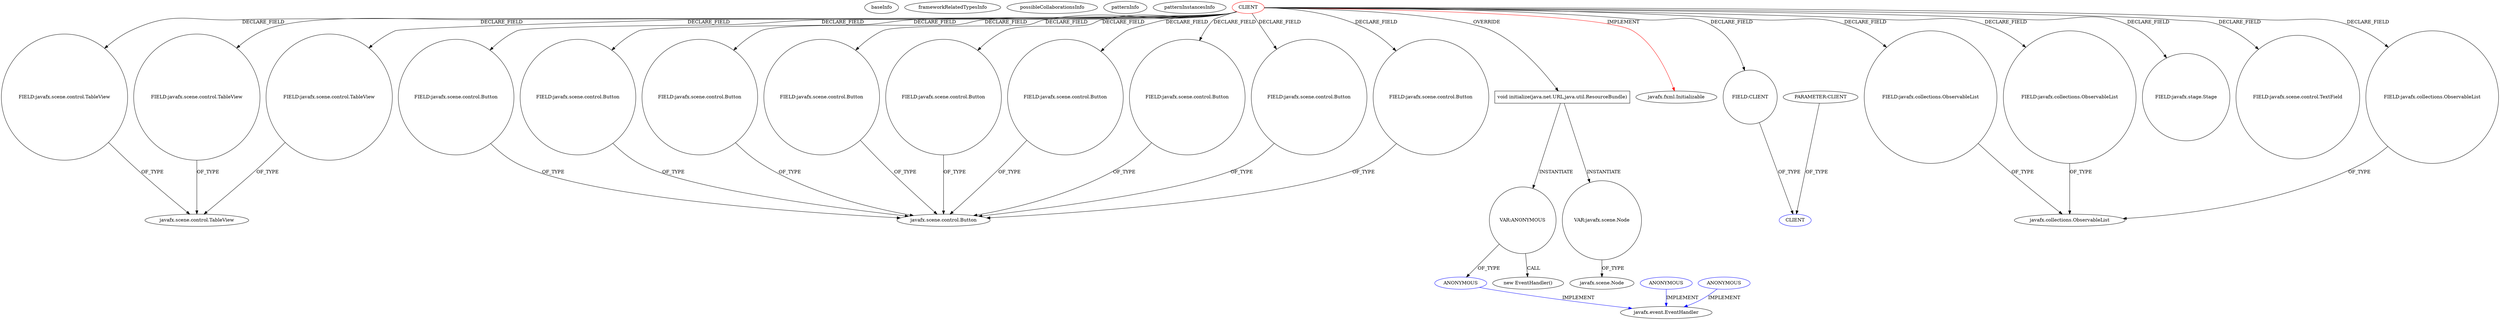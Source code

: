 digraph {
baseInfo[graphId=520,category="pattern",isAnonymous=false,possibleRelation=true]
frameworkRelatedTypesInfo[0="javafx.fxml.Initializable"]
possibleCollaborationsInfo[0="520~INSTANTIATION-OVERRIDING_METHOD_DECLARATION-~javafx.fxml.Initializable ~javafx.event.EventHandler ~false~true"]
patternInfo[frequency=2.0,patternRootClient=0]
patternInstancesInfo[0="diogocs1-FPessoais~/diogocs1-FPessoais/FPessoais-master/FinancasPessoais/src/app/controllers/HomeController.java~HomeController~2490",1="bianconejo-CEFX~/bianconejo-CEFX/CEFX-master/src/cefx/CEPrincipalController.java~CEPrincipalController~2114"]
72[label="javafx.scene.control.TableView",vertexType="FRAMEWORK_CLASS_TYPE",isFrameworkType=false]
75[label="FIELD:javafx.scene.control.TableView",vertexType="FIELD_DECLARATION",isFrameworkType=false,shape=circle]
71[label="FIELD:javafx.scene.control.TableView",vertexType="FIELD_DECLARATION",isFrameworkType=false,shape=circle]
73[label="FIELD:javafx.scene.control.TableView",vertexType="FIELD_DECLARATION",isFrameworkType=false,shape=circle]
0[label="CLIENT",vertexType="ROOT_CLIENT_CLASS_DECLARATION",isFrameworkType=false,color=red]
51[label="FIELD:javafx.scene.control.Button",vertexType="FIELD_DECLARATION",isFrameworkType=false,shape=circle]
24[label="FIELD:javafx.scene.control.Button",vertexType="FIELD_DECLARATION",isFrameworkType=false,shape=circle]
26[label="FIELD:javafx.scene.control.Button",vertexType="FIELD_DECLARATION",isFrameworkType=false,shape=circle]
10[label="FIELD:javafx.scene.control.Button",vertexType="FIELD_DECLARATION",isFrameworkType=false,shape=circle]
61[label="FIELD:javafx.scene.control.Button",vertexType="FIELD_DECLARATION",isFrameworkType=false,shape=circle]
4[label="FIELD:javafx.scene.control.Button",vertexType="FIELD_DECLARATION",isFrameworkType=false,shape=circle]
8[label="FIELD:javafx.scene.control.Button",vertexType="FIELD_DECLARATION",isFrameworkType=false,shape=circle]
6[label="FIELD:javafx.scene.control.Button",vertexType="FIELD_DECLARATION",isFrameworkType=false,shape=circle]
12[label="FIELD:javafx.scene.control.Button",vertexType="FIELD_DECLARATION",isFrameworkType=false,shape=circle]
48[label="FIELD:CLIENT",vertexType="FIELD_DECLARATION",isFrameworkType=false,shape=circle]
1[label="javafx.fxml.Initializable",vertexType="FRAMEWORK_INTERFACE_TYPE",isFrameworkType=false]
81[label="void initialize(java.net.URL,java.util.ResourceBundle)",vertexType="OVERRIDING_METHOD_DECLARATION",isFrameworkType=false,shape=box]
46[label="FIELD:javafx.collections.ObservableList",vertexType="FIELD_DECLARATION",isFrameworkType=false,shape=circle]
43[label="javafx.collections.ObservableList",vertexType="FRAMEWORK_INTERFACE_TYPE",isFrameworkType=false]
42[label="FIELD:javafx.collections.ObservableList",vertexType="FIELD_DECLARATION",isFrameworkType=false,shape=circle]
44[label="FIELD:javafx.collections.ObservableList",vertexType="FIELD_DECLARATION",isFrameworkType=false,shape=circle]
57[label="FIELD:javafx.stage.Stage",vertexType="FIELD_DECLARATION",isFrameworkType=false,shape=circle]
5[label="javafx.scene.control.Button",vertexType="FRAMEWORK_CLASS_TYPE",isFrameworkType=false]
77[label="FIELD:javafx.scene.control.TextField",vertexType="FIELD_DECLARATION",isFrameworkType=false,shape=circle]
49[label="CLIENT",vertexType="REFERENCE_CLIENT_CLASS_DECLARATION",isFrameworkType=false,color=blue]
503[label="PARAMETER:CLIENT",vertexType="PARAMETER_DECLARATION",isFrameworkType=false]
124[label="VAR:javafx.scene.Node",vertexType="VARIABLE_EXPRESION",isFrameworkType=false,shape=circle]
126[label="javafx.scene.Node",vertexType="FRAMEWORK_CLASS_TYPE",isFrameworkType=false]
269[label="VAR:ANONYMOUS",vertexType="VARIABLE_EXPRESION",isFrameworkType=false,shape=circle]
270[label="ANONYMOUS",vertexType="REFERENCE_ANONYMOUS_DECLARATION",isFrameworkType=false,color=blue]
268[label="new EventHandler()",vertexType="CONSTRUCTOR_CALL",isFrameworkType=false]
133[label="javafx.event.EventHandler",vertexType="FRAMEWORK_INTERFACE_TYPE",isFrameworkType=false]
388[label="ANONYMOUS",vertexType="REFERENCE_ANONYMOUS_DECLARATION",isFrameworkType=false,color=blue]
239[label="ANONYMOUS",vertexType="REFERENCE_ANONYMOUS_DECLARATION",isFrameworkType=false,color=blue]
26->5[label="OF_TYPE"]
124->126[label="OF_TYPE"]
71->72[label="OF_TYPE"]
0->24[label="DECLARE_FIELD"]
0->12[label="DECLARE_FIELD"]
0->61[label="DECLARE_FIELD"]
10->5[label="OF_TYPE"]
44->43[label="OF_TYPE"]
0->71[label="DECLARE_FIELD"]
0->73[label="DECLARE_FIELD"]
388->133[label="IMPLEMENT",color=blue]
0->57[label="DECLARE_FIELD"]
6->5[label="OF_TYPE"]
0->81[label="OVERRIDE"]
48->49[label="OF_TYPE"]
270->133[label="IMPLEMENT",color=blue]
239->133[label="IMPLEMENT",color=blue]
269->268[label="CALL"]
0->1[label="IMPLEMENT",color=red]
81->124[label="INSTANTIATE"]
51->5[label="OF_TYPE"]
12->5[label="OF_TYPE"]
42->43[label="OF_TYPE"]
0->4[label="DECLARE_FIELD"]
0->44[label="DECLARE_FIELD"]
0->51[label="DECLARE_FIELD"]
0->42[label="DECLARE_FIELD"]
269->270[label="OF_TYPE"]
0->6[label="DECLARE_FIELD"]
0->26[label="DECLARE_FIELD"]
0->8[label="DECLARE_FIELD"]
4->5[label="OF_TYPE"]
81->269[label="INSTANTIATE"]
0->75[label="DECLARE_FIELD"]
0->77[label="DECLARE_FIELD"]
75->72[label="OF_TYPE"]
61->5[label="OF_TYPE"]
0->10[label="DECLARE_FIELD"]
24->5[label="OF_TYPE"]
0->48[label="DECLARE_FIELD"]
73->72[label="OF_TYPE"]
0->46[label="DECLARE_FIELD"]
46->43[label="OF_TYPE"]
503->49[label="OF_TYPE"]
8->5[label="OF_TYPE"]
}
